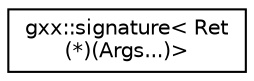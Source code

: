 digraph "Graphical Class Hierarchy"
{
  edge [fontname="Helvetica",fontsize="10",labelfontname="Helvetica",labelfontsize="10"];
  node [fontname="Helvetica",fontsize="10",shape=record];
  rankdir="LR";
  Node1 [label="gxx::signature\< Ret\l(*)(Args...)\>",height=0.2,width=0.4,color="black", fillcolor="white", style="filled",URL="$structgxx_1_1signature_3_01Ret_07_5_08_07Args_8_8_8_08_4.html"];
}
